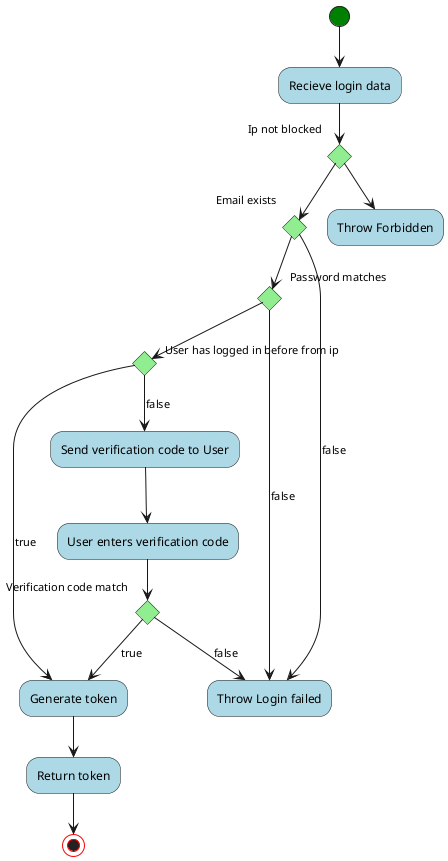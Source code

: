 @startuml Login Flowchart

skinparam activity {
    BackgroundColor lightblue
    
    StartColor green
    EndColor red
    
    diamondBackgroundColor lightgreen
}

(*) --> "Recieve login data"

if "Ip not blocked" then
    if "Email exists" then
        if "Password matches" then
            if "User has logged in before from ip" then
                -->[true] "Generate token"
                --> "Return token"
                --> (*)
            else
                -->[false] Send verification code to User
                --> User enters verification code
                if "Verification code match" then
                -->[true] "Generate token"
                else
                -->[false] "Throw Login failed"
                end if
            end if 
        else
            -->[false] "Throw Login failed"
        end if
    else
      -->[false] "Throw Login failed"

    end if 
else 
 --> "Throw Forbidden"
end if
@enduml
